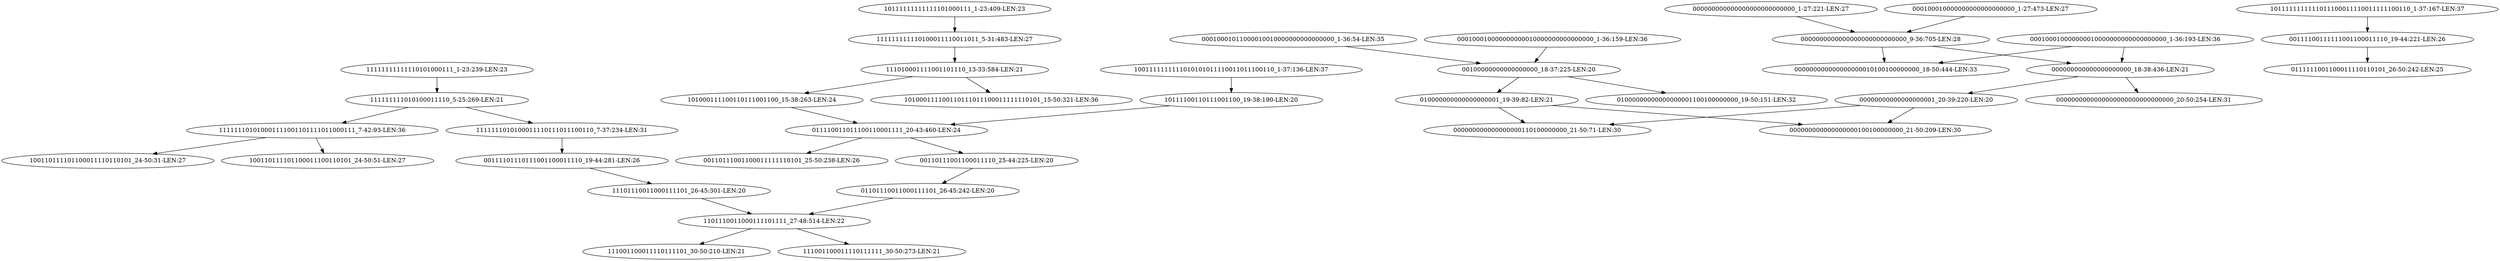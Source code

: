digraph G {
    "1101110011000111101111_27-48:514-LEN:22" -> "111001100011110111101_30-50:210-LEN:21";
    "1101110011000111101111_27-48:514-LEN:22" -> "111001100011110111111_30-50:273-LEN:21";
    "101000111100110111001100_15-38:263-LEN:24" -> "011110011011100110001111_20-43:460-LEN:24";
    "00010001011000010010000000000000000_1-36:54-LEN:35" -> "00100000000000000000_18-37:225-LEN:20";
    "111111111010100011110_5-25:269-LEN:21" -> "111111101010001111001101111011000111_7-42:93-LEN:36";
    "111111111010100011110_5-25:269-LEN:21" -> "1111111010100011110111011100110_7-37:234-LEN:31";
    "10111111111111101000111_1-23:409-LEN:23" -> "111111111110100011110011011_5-31:483-LEN:27";
    "1001111111111010101011110011011100110_1-37:136-LEN:37" -> "10111100110111001100_19-38:190-LEN:20";
    "000000000000000000000000000_1-27:221-LEN:27" -> "0000000000000000000000000000_9-36:705-LEN:28";
    "010000000000000000001_19-39:82-LEN:21" -> "000000000000000000110100000000_21-50:71-LEN:30";
    "010000000000000000001_19-39:82-LEN:21" -> "000000000000000000100100000000_21-50:209-LEN:30";
    "0000000000000000000000000000_9-36:705-LEN:28" -> "000000000000000000000_18-38:436-LEN:21";
    "0000000000000000000000000000_9-36:705-LEN:28" -> "000000000000000000010100100000000_18-50:444-LEN:33";
    "000100010000000000000000000_1-27:473-LEN:27" -> "0000000000000000000000000000_9-36:705-LEN:28";
    "000100010000000000010000000000000000_1-36:159-LEN:36" -> "00100000000000000000_18-37:225-LEN:20";
    "011110011011100110001111_20-43:460-LEN:24" -> "00110111001100011111110101_25-50:238-LEN:26";
    "011110011011100110001111_20-43:460-LEN:24" -> "00110111001100011110_25-44:225-LEN:20";
    "11101110011000111101_26-45:301-LEN:20" -> "1101110011000111101111_27-48:514-LEN:22";
    "111010001111001101110_13-33:584-LEN:21" -> "101000111100110111011100011111110101_15-50:321-LEN:36";
    "111010001111001101110_13-33:584-LEN:21" -> "101000111100110111001100_15-38:263-LEN:24";
    "11111111111110101000111_1-23:239-LEN:23" -> "111111111010100011110_5-25:269-LEN:21";
    "00111101110111001100011110_19-44:281-LEN:26" -> "11101110011000111101_26-45:301-LEN:20";
    "111111111110100011110011011_5-31:483-LEN:27" -> "111010001111001101110_13-33:584-LEN:21";
    "01101110011000111101_26-45:242-LEN:20" -> "1101110011000111101111_27-48:514-LEN:22";
    "111111101010001111001101111011000111_7-42:93-LEN:36" -> "100110111101100011110110101_24-50:31-LEN:27";
    "111111101010001111001101111011000111_7-42:93-LEN:36" -> "100110111101100011100110101_24-50:51-LEN:27";
    "1011111111111011100011110011111100110_1-37:167-LEN:37" -> "00111100111111001100011110_19-44:221-LEN:26";
    "000000000000000000000_18-38:436-LEN:21" -> "0000000000000000000000000000000_20-50:254-LEN:31";
    "000000000000000000000_18-38:436-LEN:21" -> "00000000000000000001_20-39:220-LEN:20";
    "000100010000000010000000000000000000_1-36:193-LEN:36" -> "000000000000000000000_18-38:436-LEN:21";
    "000100010000000010000000000000000000_1-36:193-LEN:36" -> "000000000000000000010100100000000_18-50:444-LEN:33";
    "00100000000000000000_18-37:225-LEN:20" -> "010000000000000000001_19-39:82-LEN:21";
    "00100000000000000000_18-37:225-LEN:20" -> "01000000000000000001100100000000_19-50:151-LEN:32";
    "00110111001100011110_25-44:225-LEN:20" -> "01101110011000111101_26-45:242-LEN:20";
    "10111100110111001100_19-38:190-LEN:20" -> "011110011011100110001111_20-43:460-LEN:24";
    "1111111010100011110111011100110_7-37:234-LEN:31" -> "00111101110111001100011110_19-44:281-LEN:26";
    "00111100111111001100011110_19-44:221-LEN:26" -> "0111111001100011110110101_26-50:242-LEN:25";
    "00000000000000000001_20-39:220-LEN:20" -> "000000000000000000110100000000_21-50:71-LEN:30";
    "00000000000000000001_20-39:220-LEN:20" -> "000000000000000000100100000000_21-50:209-LEN:30";
}
